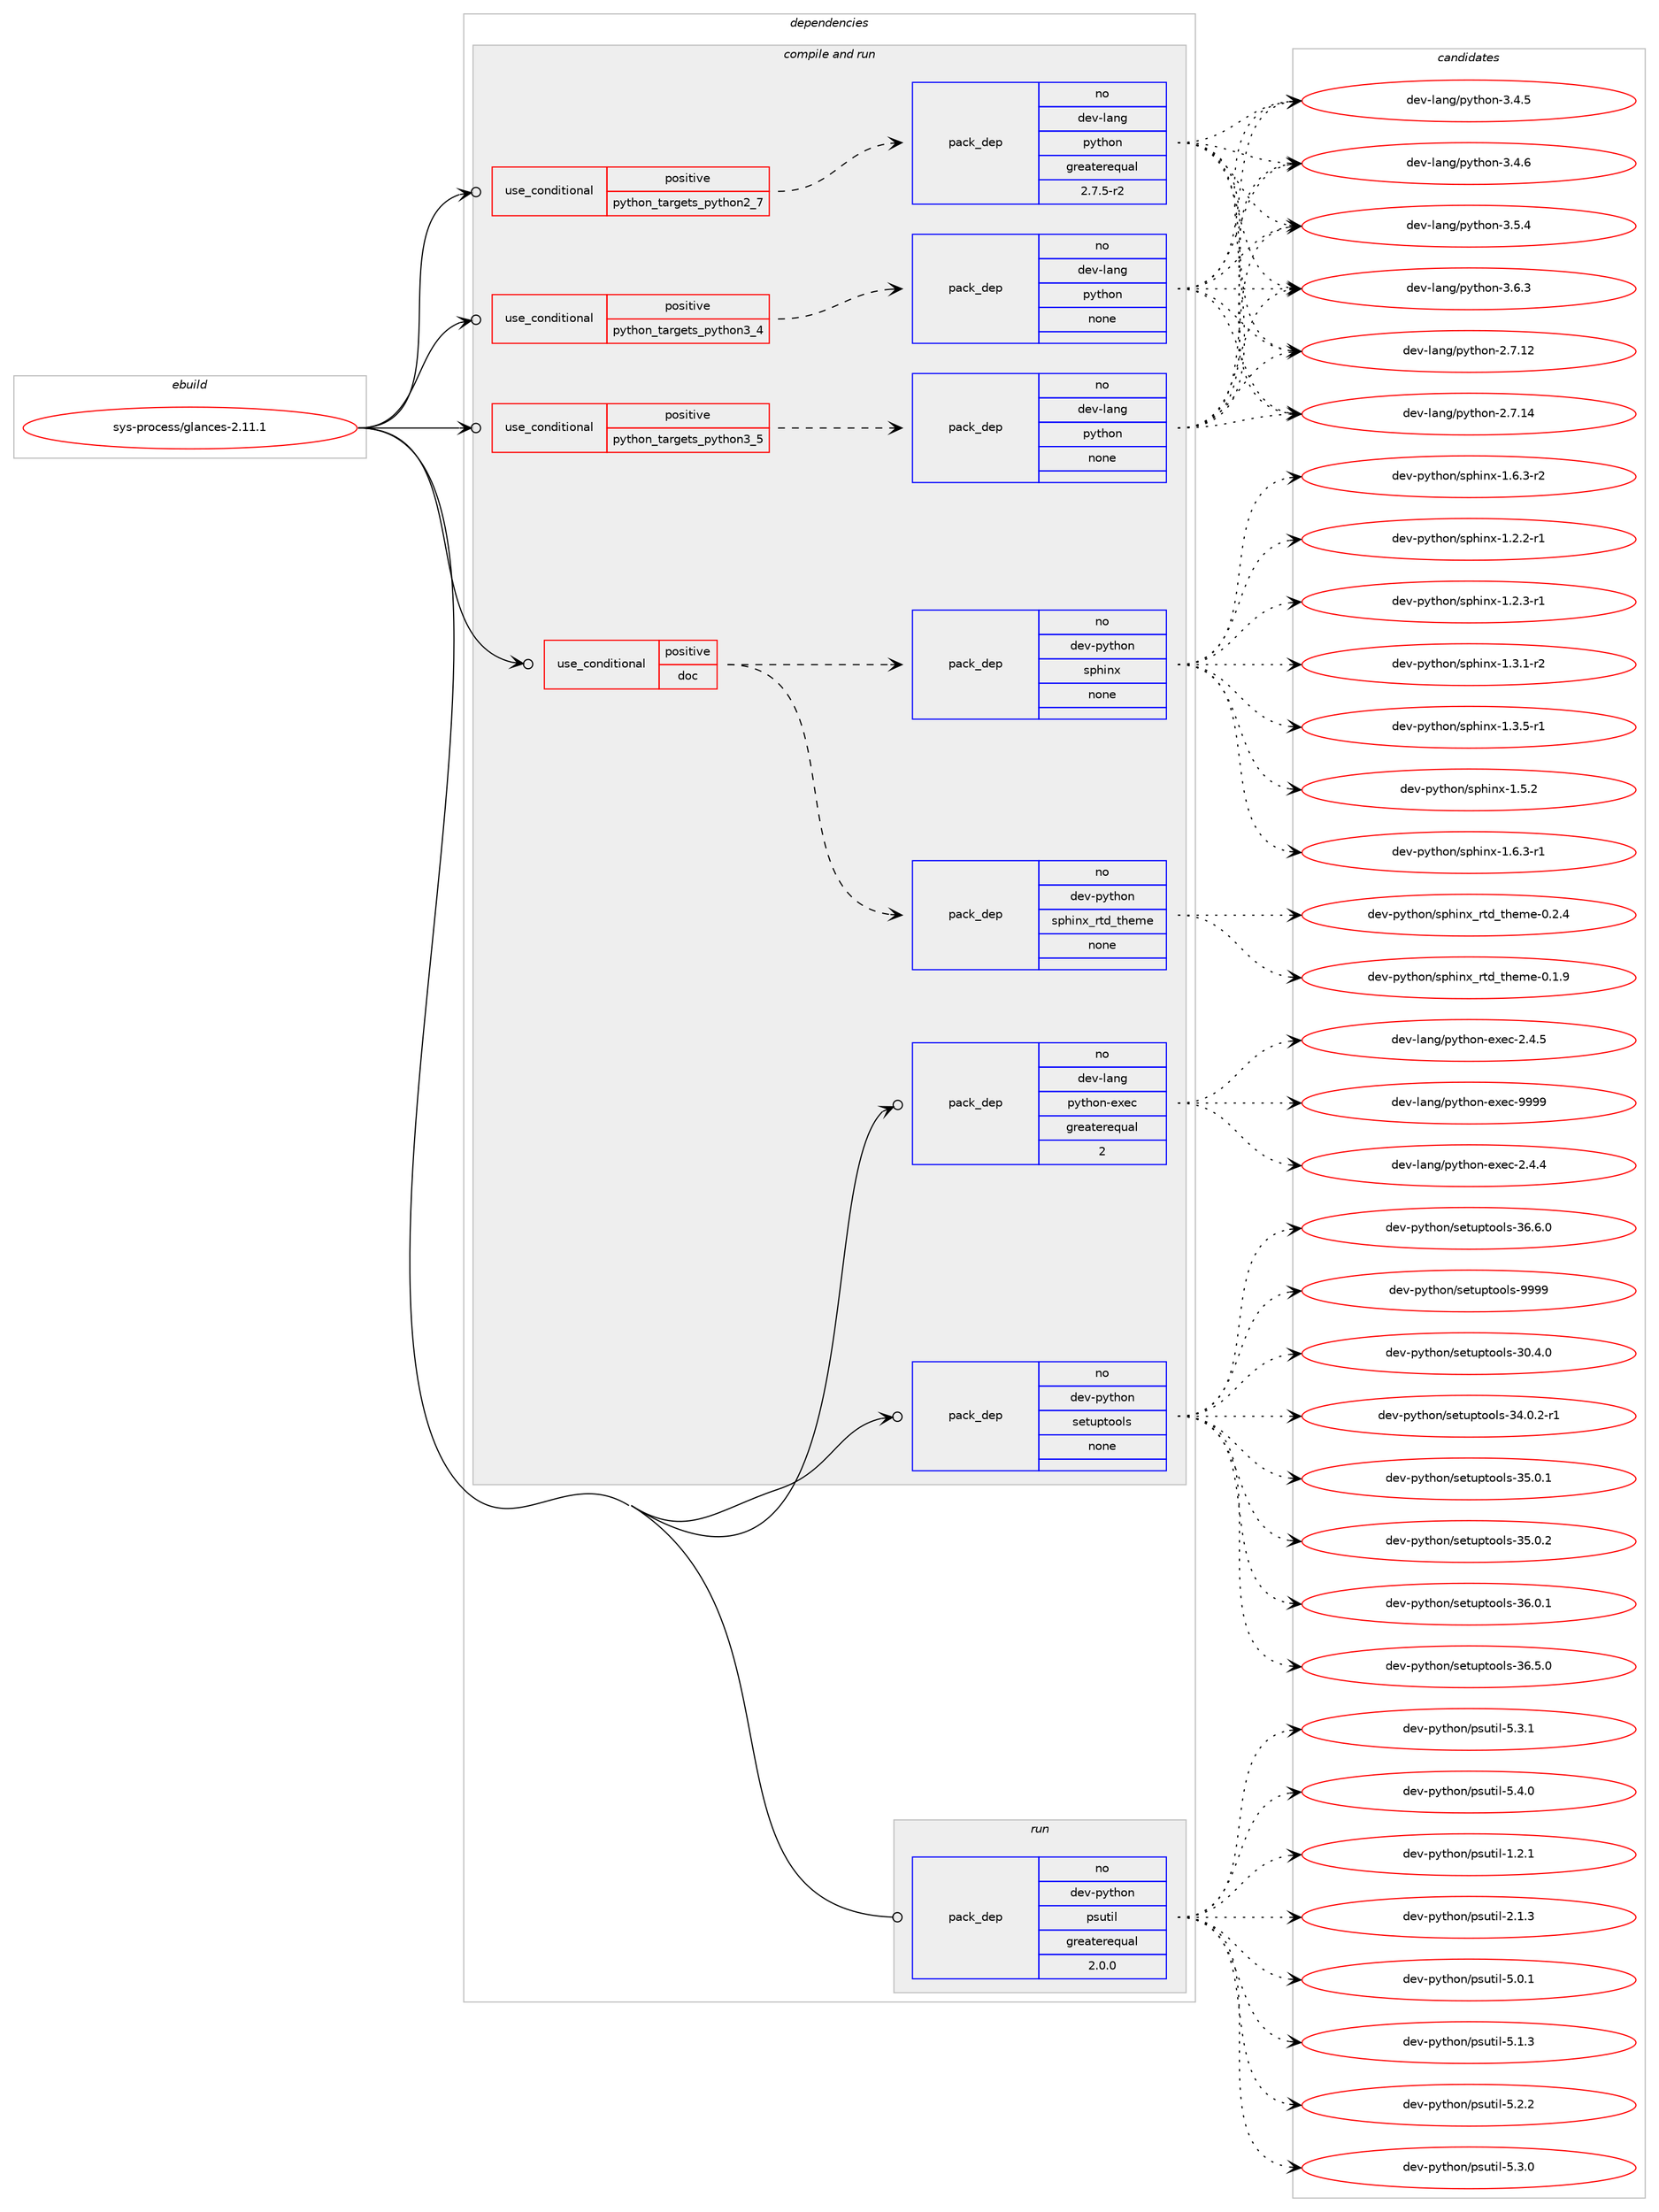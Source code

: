 digraph prolog {

# *************
# Graph options
# *************

newrank=true;
concentrate=true;
compound=true;
graph [rankdir=LR,fontname=Helvetica,fontsize=10,ranksep=1.5];#, ranksep=2.5, nodesep=0.2];
edge  [arrowhead=vee];
node  [fontname=Helvetica,fontsize=10];

# **********
# The ebuild
# **********

subgraph cluster_leftcol {
color=gray;
rank=same;
label=<<i>ebuild</i>>;
id [label="sys-process/glances-2.11.1", color=red, width=4, href="../sys-process/glances-2.11.1.svg"];
}

# ****************
# The dependencies
# ****************

subgraph cluster_midcol {
color=gray;
label=<<i>dependencies</i>>;
subgraph cluster_compile {
fillcolor="#eeeeee";
style=filled;
label=<<i>compile</i>>;
}
subgraph cluster_compileandrun {
fillcolor="#eeeeee";
style=filled;
label=<<i>compile and run</i>>;
subgraph cond118761 {
dependency496859 [label=<<TABLE BORDER="0" CELLBORDER="1" CELLSPACING="0" CELLPADDING="4"><TR><TD ROWSPAN="3" CELLPADDING="10">use_conditional</TD></TR><TR><TD>positive</TD></TR><TR><TD>doc</TD></TR></TABLE>>, shape=none, color=red];
subgraph pack369271 {
dependency496860 [label=<<TABLE BORDER="0" CELLBORDER="1" CELLSPACING="0" CELLPADDING="4" WIDTH="220"><TR><TD ROWSPAN="6" CELLPADDING="30">pack_dep</TD></TR><TR><TD WIDTH="110">no</TD></TR><TR><TD>dev-python</TD></TR><TR><TD>sphinx</TD></TR><TR><TD>none</TD></TR><TR><TD></TD></TR></TABLE>>, shape=none, color=blue];
}
dependency496859:e -> dependency496860:w [weight=20,style="dashed",arrowhead="vee"];
subgraph pack369272 {
dependency496861 [label=<<TABLE BORDER="0" CELLBORDER="1" CELLSPACING="0" CELLPADDING="4" WIDTH="220"><TR><TD ROWSPAN="6" CELLPADDING="30">pack_dep</TD></TR><TR><TD WIDTH="110">no</TD></TR><TR><TD>dev-python</TD></TR><TR><TD>sphinx_rtd_theme</TD></TR><TR><TD>none</TD></TR><TR><TD></TD></TR></TABLE>>, shape=none, color=blue];
}
dependency496859:e -> dependency496861:w [weight=20,style="dashed",arrowhead="vee"];
}
id:e -> dependency496859:w [weight=20,style="solid",arrowhead="odotvee"];
subgraph cond118762 {
dependency496862 [label=<<TABLE BORDER="0" CELLBORDER="1" CELLSPACING="0" CELLPADDING="4"><TR><TD ROWSPAN="3" CELLPADDING="10">use_conditional</TD></TR><TR><TD>positive</TD></TR><TR><TD>python_targets_python2_7</TD></TR></TABLE>>, shape=none, color=red];
subgraph pack369273 {
dependency496863 [label=<<TABLE BORDER="0" CELLBORDER="1" CELLSPACING="0" CELLPADDING="4" WIDTH="220"><TR><TD ROWSPAN="6" CELLPADDING="30">pack_dep</TD></TR><TR><TD WIDTH="110">no</TD></TR><TR><TD>dev-lang</TD></TR><TR><TD>python</TD></TR><TR><TD>greaterequal</TD></TR><TR><TD>2.7.5-r2</TD></TR></TABLE>>, shape=none, color=blue];
}
dependency496862:e -> dependency496863:w [weight=20,style="dashed",arrowhead="vee"];
}
id:e -> dependency496862:w [weight=20,style="solid",arrowhead="odotvee"];
subgraph cond118763 {
dependency496864 [label=<<TABLE BORDER="0" CELLBORDER="1" CELLSPACING="0" CELLPADDING="4"><TR><TD ROWSPAN="3" CELLPADDING="10">use_conditional</TD></TR><TR><TD>positive</TD></TR><TR><TD>python_targets_python3_4</TD></TR></TABLE>>, shape=none, color=red];
subgraph pack369274 {
dependency496865 [label=<<TABLE BORDER="0" CELLBORDER="1" CELLSPACING="0" CELLPADDING="4" WIDTH="220"><TR><TD ROWSPAN="6" CELLPADDING="30">pack_dep</TD></TR><TR><TD WIDTH="110">no</TD></TR><TR><TD>dev-lang</TD></TR><TR><TD>python</TD></TR><TR><TD>none</TD></TR><TR><TD></TD></TR></TABLE>>, shape=none, color=blue];
}
dependency496864:e -> dependency496865:w [weight=20,style="dashed",arrowhead="vee"];
}
id:e -> dependency496864:w [weight=20,style="solid",arrowhead="odotvee"];
subgraph cond118764 {
dependency496866 [label=<<TABLE BORDER="0" CELLBORDER="1" CELLSPACING="0" CELLPADDING="4"><TR><TD ROWSPAN="3" CELLPADDING="10">use_conditional</TD></TR><TR><TD>positive</TD></TR><TR><TD>python_targets_python3_5</TD></TR></TABLE>>, shape=none, color=red];
subgraph pack369275 {
dependency496867 [label=<<TABLE BORDER="0" CELLBORDER="1" CELLSPACING="0" CELLPADDING="4" WIDTH="220"><TR><TD ROWSPAN="6" CELLPADDING="30">pack_dep</TD></TR><TR><TD WIDTH="110">no</TD></TR><TR><TD>dev-lang</TD></TR><TR><TD>python</TD></TR><TR><TD>none</TD></TR><TR><TD></TD></TR></TABLE>>, shape=none, color=blue];
}
dependency496866:e -> dependency496867:w [weight=20,style="dashed",arrowhead="vee"];
}
id:e -> dependency496866:w [weight=20,style="solid",arrowhead="odotvee"];
subgraph pack369276 {
dependency496868 [label=<<TABLE BORDER="0" CELLBORDER="1" CELLSPACING="0" CELLPADDING="4" WIDTH="220"><TR><TD ROWSPAN="6" CELLPADDING="30">pack_dep</TD></TR><TR><TD WIDTH="110">no</TD></TR><TR><TD>dev-lang</TD></TR><TR><TD>python-exec</TD></TR><TR><TD>greaterequal</TD></TR><TR><TD>2</TD></TR></TABLE>>, shape=none, color=blue];
}
id:e -> dependency496868:w [weight=20,style="solid",arrowhead="odotvee"];
subgraph pack369277 {
dependency496869 [label=<<TABLE BORDER="0" CELLBORDER="1" CELLSPACING="0" CELLPADDING="4" WIDTH="220"><TR><TD ROWSPAN="6" CELLPADDING="30">pack_dep</TD></TR><TR><TD WIDTH="110">no</TD></TR><TR><TD>dev-python</TD></TR><TR><TD>setuptools</TD></TR><TR><TD>none</TD></TR><TR><TD></TD></TR></TABLE>>, shape=none, color=blue];
}
id:e -> dependency496869:w [weight=20,style="solid",arrowhead="odotvee"];
}
subgraph cluster_run {
fillcolor="#eeeeee";
style=filled;
label=<<i>run</i>>;
subgraph pack369278 {
dependency496870 [label=<<TABLE BORDER="0" CELLBORDER="1" CELLSPACING="0" CELLPADDING="4" WIDTH="220"><TR><TD ROWSPAN="6" CELLPADDING="30">pack_dep</TD></TR><TR><TD WIDTH="110">no</TD></TR><TR><TD>dev-python</TD></TR><TR><TD>psutil</TD></TR><TR><TD>greaterequal</TD></TR><TR><TD>2.0.0</TD></TR></TABLE>>, shape=none, color=blue];
}
id:e -> dependency496870:w [weight=20,style="solid",arrowhead="odot"];
}
}

# **************
# The candidates
# **************

subgraph cluster_choices {
rank=same;
color=gray;
label=<<i>candidates</i>>;

subgraph choice369271 {
color=black;
nodesep=1;
choice10010111845112121116104111110471151121041051101204549465046504511449 [label="dev-python/sphinx-1.2.2-r1", color=red, width=4,href="../dev-python/sphinx-1.2.2-r1.svg"];
choice10010111845112121116104111110471151121041051101204549465046514511449 [label="dev-python/sphinx-1.2.3-r1", color=red, width=4,href="../dev-python/sphinx-1.2.3-r1.svg"];
choice10010111845112121116104111110471151121041051101204549465146494511450 [label="dev-python/sphinx-1.3.1-r2", color=red, width=4,href="../dev-python/sphinx-1.3.1-r2.svg"];
choice10010111845112121116104111110471151121041051101204549465146534511449 [label="dev-python/sphinx-1.3.5-r1", color=red, width=4,href="../dev-python/sphinx-1.3.5-r1.svg"];
choice1001011184511212111610411111047115112104105110120454946534650 [label="dev-python/sphinx-1.5.2", color=red, width=4,href="../dev-python/sphinx-1.5.2.svg"];
choice10010111845112121116104111110471151121041051101204549465446514511449 [label="dev-python/sphinx-1.6.3-r1", color=red, width=4,href="../dev-python/sphinx-1.6.3-r1.svg"];
choice10010111845112121116104111110471151121041051101204549465446514511450 [label="dev-python/sphinx-1.6.3-r2", color=red, width=4,href="../dev-python/sphinx-1.6.3-r2.svg"];
dependency496860:e -> choice10010111845112121116104111110471151121041051101204549465046504511449:w [style=dotted,weight="100"];
dependency496860:e -> choice10010111845112121116104111110471151121041051101204549465046514511449:w [style=dotted,weight="100"];
dependency496860:e -> choice10010111845112121116104111110471151121041051101204549465146494511450:w [style=dotted,weight="100"];
dependency496860:e -> choice10010111845112121116104111110471151121041051101204549465146534511449:w [style=dotted,weight="100"];
dependency496860:e -> choice1001011184511212111610411111047115112104105110120454946534650:w [style=dotted,weight="100"];
dependency496860:e -> choice10010111845112121116104111110471151121041051101204549465446514511449:w [style=dotted,weight="100"];
dependency496860:e -> choice10010111845112121116104111110471151121041051101204549465446514511450:w [style=dotted,weight="100"];
}
subgraph choice369272 {
color=black;
nodesep=1;
choice10010111845112121116104111110471151121041051101209511411610095116104101109101454846494657 [label="dev-python/sphinx_rtd_theme-0.1.9", color=red, width=4,href="../dev-python/sphinx_rtd_theme-0.1.9.svg"];
choice10010111845112121116104111110471151121041051101209511411610095116104101109101454846504652 [label="dev-python/sphinx_rtd_theme-0.2.4", color=red, width=4,href="../dev-python/sphinx_rtd_theme-0.2.4.svg"];
dependency496861:e -> choice10010111845112121116104111110471151121041051101209511411610095116104101109101454846494657:w [style=dotted,weight="100"];
dependency496861:e -> choice10010111845112121116104111110471151121041051101209511411610095116104101109101454846504652:w [style=dotted,weight="100"];
}
subgraph choice369273 {
color=black;
nodesep=1;
choice10010111845108971101034711212111610411111045504655464950 [label="dev-lang/python-2.7.12", color=red, width=4,href="../dev-lang/python-2.7.12.svg"];
choice10010111845108971101034711212111610411111045504655464952 [label="dev-lang/python-2.7.14", color=red, width=4,href="../dev-lang/python-2.7.14.svg"];
choice100101118451089711010347112121116104111110455146524653 [label="dev-lang/python-3.4.5", color=red, width=4,href="../dev-lang/python-3.4.5.svg"];
choice100101118451089711010347112121116104111110455146524654 [label="dev-lang/python-3.4.6", color=red, width=4,href="../dev-lang/python-3.4.6.svg"];
choice100101118451089711010347112121116104111110455146534652 [label="dev-lang/python-3.5.4", color=red, width=4,href="../dev-lang/python-3.5.4.svg"];
choice100101118451089711010347112121116104111110455146544651 [label="dev-lang/python-3.6.3", color=red, width=4,href="../dev-lang/python-3.6.3.svg"];
dependency496863:e -> choice10010111845108971101034711212111610411111045504655464950:w [style=dotted,weight="100"];
dependency496863:e -> choice10010111845108971101034711212111610411111045504655464952:w [style=dotted,weight="100"];
dependency496863:e -> choice100101118451089711010347112121116104111110455146524653:w [style=dotted,weight="100"];
dependency496863:e -> choice100101118451089711010347112121116104111110455146524654:w [style=dotted,weight="100"];
dependency496863:e -> choice100101118451089711010347112121116104111110455146534652:w [style=dotted,weight="100"];
dependency496863:e -> choice100101118451089711010347112121116104111110455146544651:w [style=dotted,weight="100"];
}
subgraph choice369274 {
color=black;
nodesep=1;
choice10010111845108971101034711212111610411111045504655464950 [label="dev-lang/python-2.7.12", color=red, width=4,href="../dev-lang/python-2.7.12.svg"];
choice10010111845108971101034711212111610411111045504655464952 [label="dev-lang/python-2.7.14", color=red, width=4,href="../dev-lang/python-2.7.14.svg"];
choice100101118451089711010347112121116104111110455146524653 [label="dev-lang/python-3.4.5", color=red, width=4,href="../dev-lang/python-3.4.5.svg"];
choice100101118451089711010347112121116104111110455146524654 [label="dev-lang/python-3.4.6", color=red, width=4,href="../dev-lang/python-3.4.6.svg"];
choice100101118451089711010347112121116104111110455146534652 [label="dev-lang/python-3.5.4", color=red, width=4,href="../dev-lang/python-3.5.4.svg"];
choice100101118451089711010347112121116104111110455146544651 [label="dev-lang/python-3.6.3", color=red, width=4,href="../dev-lang/python-3.6.3.svg"];
dependency496865:e -> choice10010111845108971101034711212111610411111045504655464950:w [style=dotted,weight="100"];
dependency496865:e -> choice10010111845108971101034711212111610411111045504655464952:w [style=dotted,weight="100"];
dependency496865:e -> choice100101118451089711010347112121116104111110455146524653:w [style=dotted,weight="100"];
dependency496865:e -> choice100101118451089711010347112121116104111110455146524654:w [style=dotted,weight="100"];
dependency496865:e -> choice100101118451089711010347112121116104111110455146534652:w [style=dotted,weight="100"];
dependency496865:e -> choice100101118451089711010347112121116104111110455146544651:w [style=dotted,weight="100"];
}
subgraph choice369275 {
color=black;
nodesep=1;
choice10010111845108971101034711212111610411111045504655464950 [label="dev-lang/python-2.7.12", color=red, width=4,href="../dev-lang/python-2.7.12.svg"];
choice10010111845108971101034711212111610411111045504655464952 [label="dev-lang/python-2.7.14", color=red, width=4,href="../dev-lang/python-2.7.14.svg"];
choice100101118451089711010347112121116104111110455146524653 [label="dev-lang/python-3.4.5", color=red, width=4,href="../dev-lang/python-3.4.5.svg"];
choice100101118451089711010347112121116104111110455146524654 [label="dev-lang/python-3.4.6", color=red, width=4,href="../dev-lang/python-3.4.6.svg"];
choice100101118451089711010347112121116104111110455146534652 [label="dev-lang/python-3.5.4", color=red, width=4,href="../dev-lang/python-3.5.4.svg"];
choice100101118451089711010347112121116104111110455146544651 [label="dev-lang/python-3.6.3", color=red, width=4,href="../dev-lang/python-3.6.3.svg"];
dependency496867:e -> choice10010111845108971101034711212111610411111045504655464950:w [style=dotted,weight="100"];
dependency496867:e -> choice10010111845108971101034711212111610411111045504655464952:w [style=dotted,weight="100"];
dependency496867:e -> choice100101118451089711010347112121116104111110455146524653:w [style=dotted,weight="100"];
dependency496867:e -> choice100101118451089711010347112121116104111110455146524654:w [style=dotted,weight="100"];
dependency496867:e -> choice100101118451089711010347112121116104111110455146534652:w [style=dotted,weight="100"];
dependency496867:e -> choice100101118451089711010347112121116104111110455146544651:w [style=dotted,weight="100"];
}
subgraph choice369276 {
color=black;
nodesep=1;
choice1001011184510897110103471121211161041111104510112010199455046524652 [label="dev-lang/python-exec-2.4.4", color=red, width=4,href="../dev-lang/python-exec-2.4.4.svg"];
choice1001011184510897110103471121211161041111104510112010199455046524653 [label="dev-lang/python-exec-2.4.5", color=red, width=4,href="../dev-lang/python-exec-2.4.5.svg"];
choice10010111845108971101034711212111610411111045101120101994557575757 [label="dev-lang/python-exec-9999", color=red, width=4,href="../dev-lang/python-exec-9999.svg"];
dependency496868:e -> choice1001011184510897110103471121211161041111104510112010199455046524652:w [style=dotted,weight="100"];
dependency496868:e -> choice1001011184510897110103471121211161041111104510112010199455046524653:w [style=dotted,weight="100"];
dependency496868:e -> choice10010111845108971101034711212111610411111045101120101994557575757:w [style=dotted,weight="100"];
}
subgraph choice369277 {
color=black;
nodesep=1;
choice100101118451121211161041111104711510111611711211611111110811545514846524648 [label="dev-python/setuptools-30.4.0", color=red, width=4,href="../dev-python/setuptools-30.4.0.svg"];
choice1001011184511212111610411111047115101116117112116111111108115455152464846504511449 [label="dev-python/setuptools-34.0.2-r1", color=red, width=4,href="../dev-python/setuptools-34.0.2-r1.svg"];
choice100101118451121211161041111104711510111611711211611111110811545515346484649 [label="dev-python/setuptools-35.0.1", color=red, width=4,href="../dev-python/setuptools-35.0.1.svg"];
choice100101118451121211161041111104711510111611711211611111110811545515346484650 [label="dev-python/setuptools-35.0.2", color=red, width=4,href="../dev-python/setuptools-35.0.2.svg"];
choice100101118451121211161041111104711510111611711211611111110811545515446484649 [label="dev-python/setuptools-36.0.1", color=red, width=4,href="../dev-python/setuptools-36.0.1.svg"];
choice100101118451121211161041111104711510111611711211611111110811545515446534648 [label="dev-python/setuptools-36.5.0", color=red, width=4,href="../dev-python/setuptools-36.5.0.svg"];
choice100101118451121211161041111104711510111611711211611111110811545515446544648 [label="dev-python/setuptools-36.6.0", color=red, width=4,href="../dev-python/setuptools-36.6.0.svg"];
choice10010111845112121116104111110471151011161171121161111111081154557575757 [label="dev-python/setuptools-9999", color=red, width=4,href="../dev-python/setuptools-9999.svg"];
dependency496869:e -> choice100101118451121211161041111104711510111611711211611111110811545514846524648:w [style=dotted,weight="100"];
dependency496869:e -> choice1001011184511212111610411111047115101116117112116111111108115455152464846504511449:w [style=dotted,weight="100"];
dependency496869:e -> choice100101118451121211161041111104711510111611711211611111110811545515346484649:w [style=dotted,weight="100"];
dependency496869:e -> choice100101118451121211161041111104711510111611711211611111110811545515346484650:w [style=dotted,weight="100"];
dependency496869:e -> choice100101118451121211161041111104711510111611711211611111110811545515446484649:w [style=dotted,weight="100"];
dependency496869:e -> choice100101118451121211161041111104711510111611711211611111110811545515446534648:w [style=dotted,weight="100"];
dependency496869:e -> choice100101118451121211161041111104711510111611711211611111110811545515446544648:w [style=dotted,weight="100"];
dependency496869:e -> choice10010111845112121116104111110471151011161171121161111111081154557575757:w [style=dotted,weight="100"];
}
subgraph choice369278 {
color=black;
nodesep=1;
choice1001011184511212111610411111047112115117116105108454946504649 [label="dev-python/psutil-1.2.1", color=red, width=4,href="../dev-python/psutil-1.2.1.svg"];
choice1001011184511212111610411111047112115117116105108455046494651 [label="dev-python/psutil-2.1.3", color=red, width=4,href="../dev-python/psutil-2.1.3.svg"];
choice1001011184511212111610411111047112115117116105108455346484649 [label="dev-python/psutil-5.0.1", color=red, width=4,href="../dev-python/psutil-5.0.1.svg"];
choice1001011184511212111610411111047112115117116105108455346494651 [label="dev-python/psutil-5.1.3", color=red, width=4,href="../dev-python/psutil-5.1.3.svg"];
choice1001011184511212111610411111047112115117116105108455346504650 [label="dev-python/psutil-5.2.2", color=red, width=4,href="../dev-python/psutil-5.2.2.svg"];
choice1001011184511212111610411111047112115117116105108455346514648 [label="dev-python/psutil-5.3.0", color=red, width=4,href="../dev-python/psutil-5.3.0.svg"];
choice1001011184511212111610411111047112115117116105108455346514649 [label="dev-python/psutil-5.3.1", color=red, width=4,href="../dev-python/psutil-5.3.1.svg"];
choice1001011184511212111610411111047112115117116105108455346524648 [label="dev-python/psutil-5.4.0", color=red, width=4,href="../dev-python/psutil-5.4.0.svg"];
dependency496870:e -> choice1001011184511212111610411111047112115117116105108454946504649:w [style=dotted,weight="100"];
dependency496870:e -> choice1001011184511212111610411111047112115117116105108455046494651:w [style=dotted,weight="100"];
dependency496870:e -> choice1001011184511212111610411111047112115117116105108455346484649:w [style=dotted,weight="100"];
dependency496870:e -> choice1001011184511212111610411111047112115117116105108455346494651:w [style=dotted,weight="100"];
dependency496870:e -> choice1001011184511212111610411111047112115117116105108455346504650:w [style=dotted,weight="100"];
dependency496870:e -> choice1001011184511212111610411111047112115117116105108455346514648:w [style=dotted,weight="100"];
dependency496870:e -> choice1001011184511212111610411111047112115117116105108455346514649:w [style=dotted,weight="100"];
dependency496870:e -> choice1001011184511212111610411111047112115117116105108455346524648:w [style=dotted,weight="100"];
}
}

}
